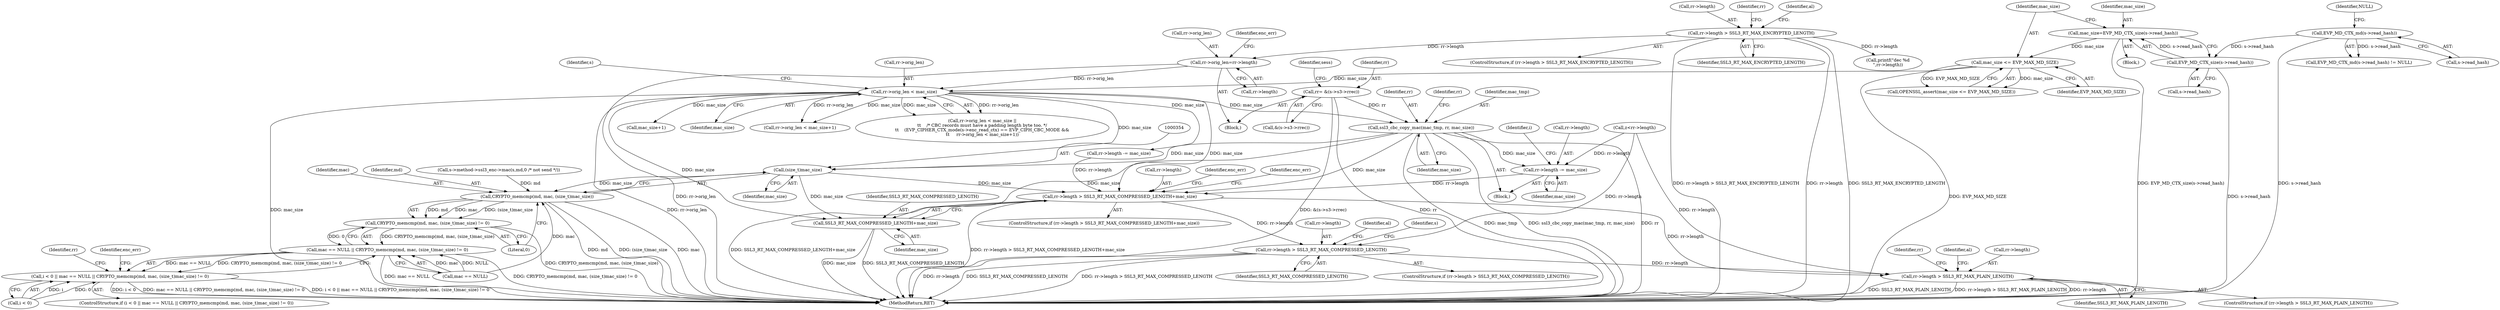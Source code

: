digraph "0_openssl_103b171d8fc282ef435f8de9afbf7782e312961f_2@API" {
"1000308" [label="(Call,ssl3_cbc_copy_mac(mac_tmp, rr, mac_size))"];
"1000128" [label="(Call,rr= &(s->s3->rrec))"];
"1000270" [label="(Call,rr->orig_len < mac_size)"];
"1000172" [label="(Call,rr->orig_len=rr->length)"];
"1000152" [label="(Call,rr->length > SSL3_RT_MAX_ENCRYPTED_LENGTH)"];
"1000265" [label="(Call,mac_size <= EVP_MAX_MD_SIZE)"];
"1000258" [label="(Call,mac_size=EVP_MD_CTX_size(s->read_hash))"];
"1000260" [label="(Call,EVP_MD_CTX_size(s->read_hash))"];
"1000247" [label="(Call,EVP_MD_CTX_md(s->read_hash))"];
"1000312" [label="(Call,rr->length -= mac_size)"];
"1000362" [label="(Call,rr->length > SSL3_RT_MAX_COMPRESSED_LENGTH+mac_size)"];
"1000397" [label="(Call,rr->length > SSL3_RT_MAX_COMPRESSED_LENGTH)"];
"1000423" [label="(Call,rr->length > SSL3_RT_MAX_PLAIN_LENGTH)"];
"1000353" [label="(Call,(size_t)mac_size)"];
"1000350" [label="(Call,CRYPTO_memcmp(md, mac, (size_t)mac_size))"];
"1000349" [label="(Call,CRYPTO_memcmp(md, mac, (size_t)mac_size) != 0)"];
"1000345" [label="(Call,mac == NULL || CRYPTO_memcmp(md, mac, (size_t)mac_size) != 0)"];
"1000341" [label="(Call,i < 0 || mac == NULL || CRYPTO_memcmp(md, mac, (size_t)mac_size) != 0)"];
"1000366" [label="(Call,SSL3_RT_MAX_COMPRESSED_LENGTH+mac_size)"];
"1000173" [label="(Call,rr->orig_len)"];
"1000430" [label="(Identifier,al)"];
"1000404" [label="(Identifier,al)"];
"1000345" [label="(Call,mac == NULL || CRYPTO_memcmp(md, mac, (size_t)mac_size) != 0)"];
"1000310" [label="(Identifier,rr)"];
"1000396" [label="(ControlStructure,if (rr->length > SSL3_RT_MAX_COMPRESSED_LENGTH))"];
"1000456" [label="(MethodReturn,RET)"];
"1000200" [label="(Call,printf(\"dec %d\n\",rr->length))"];
"1000341" [label="(Call,i < 0 || mac == NULL || CRYPTO_memcmp(md, mac, (size_t)mac_size) != 0)"];
"1000128" [label="(Call,rr= &(s->s3->rrec))"];
"1000269" [label="(Call,rr->orig_len < mac_size ||\n\t\t    /* CBC records must have a padding length byte too. */\n\t\t    (EVP_CIPHER_CTX_mode(s->enc_read_ctx) == EVP_CIPH_CBC_MODE &&\n\t\t     rr->orig_len < mac_size+1))"];
"1000316" [label="(Identifier,mac_size)"];
"1000401" [label="(Identifier,SSL3_RT_MAX_COMPRESSED_LENGTH)"];
"1000258" [label="(Call,mac_size=EVP_MD_CTX_size(s->read_hash))"];
"1000120" [label="(Block,)"];
"1000356" [label="(Literal,0)"];
"1000397" [label="(Call,rr->length > SSL3_RT_MAX_COMPRESSED_LENGTH)"];
"1000267" [label="(Identifier,EVP_MAX_MD_SIZE)"];
"1000367" [label="(Identifier,SSL3_RT_MAX_COMPRESSED_LENGTH)"];
"1000266" [label="(Identifier,mac_size)"];
"1000413" [label="(Identifier,s)"];
"1000159" [label="(Identifier,al)"];
"1000363" [label="(Call,rr->length)"];
"1000349" [label="(Call,CRYPTO_memcmp(md, mac, (size_t)mac_size) != 0)"];
"1000270" [label="(Call,rr->orig_len < mac_size)"];
"1000251" [label="(Identifier,NULL)"];
"1000314" [label="(Identifier,rr)"];
"1000152" [label="(Call,rr->length > SSL3_RT_MAX_ENCRYPTED_LENGTH)"];
"1000130" [label="(Call,&(s->s3->rrec))"];
"1000264" [label="(Call,OPENSSL_assert(mac_size <= EVP_MAX_MD_SIZE))"];
"1000309" [label="(Identifier,mac_tmp)"];
"1000370" [label="(Identifier,enc_err)"];
"1000304" [label="(Block,)"];
"1000286" [label="(Call,mac_size+1)"];
"1000424" [label="(Call,rr->length)"];
"1000156" [label="(Identifier,SSL3_RT_MAX_ENCRYPTED_LENGTH)"];
"1000375" [label="(Identifier,enc_err)"];
"1000353" [label="(Call,(size_t)mac_size)"];
"1000368" [label="(Identifier,mac_size)"];
"1000352" [label="(Identifier,mac)"];
"1000313" [label="(Call,rr->length)"];
"1000361" [label="(ControlStructure,if (rr->length > SSL3_RT_MAX_COMPRESSED_LENGTH+mac_size))"];
"1000151" [label="(ControlStructure,if (rr->length > SSL3_RT_MAX_ENCRYPTED_LENGTH))"];
"1000335" [label="(Identifier,i)"];
"1000319" [label="(Call,rr->length -= mac_size)"];
"1000346" [label="(Call,mac == NULL)"];
"1000260" [label="(Call,EVP_MD_CTX_size(s->read_hash))"];
"1000366" [label="(Call,SSL3_RT_MAX_COMPRESSED_LENGTH+mac_size)"];
"1000153" [label="(Call,rr->length)"];
"1000274" [label="(Identifier,mac_size)"];
"1000362" [label="(Call,rr->length > SSL3_RT_MAX_COMPRESSED_LENGTH+mac_size)"];
"1000246" [label="(Call,EVP_MD_CTX_md(s->read_hash) != NULL)"];
"1000427" [label="(Identifier,SSL3_RT_MAX_PLAIN_LENGTH)"];
"1000265" [label="(Call,mac_size <= EVP_MAX_MD_SIZE)"];
"1000350" [label="(Call,CRYPTO_memcmp(md, mac, (size_t)mac_size))"];
"1000355" [label="(Identifier,mac_size)"];
"1000308" [label="(Call,ssl3_cbc_copy_mac(mac_tmp, rr, mac_size))"];
"1000172" [label="(Call,rr->orig_len=rr->length)"];
"1000351" [label="(Identifier,md)"];
"1000167" [label="(Identifier,rr)"];
"1000247" [label="(Call,EVP_MD_CTX_md(s->read_hash))"];
"1000340" [label="(ControlStructure,if (i < 0 || mac == NULL || CRYPTO_memcmp(md, mac, (size_t)mac_size) != 0))"];
"1000423" [label="(Call,rr->length > SSL3_RT_MAX_PLAIN_LENGTH)"];
"1000180" [label="(Identifier,enc_err)"];
"1000248" [label="(Call,s->read_hash)"];
"1000422" [label="(ControlStructure,if (rr->length > SSL3_RT_MAX_PLAIN_LENGTH))"];
"1000137" [label="(Identifier,sess)"];
"1000271" [label="(Call,rr->orig_len)"];
"1000312" [label="(Call,rr->length -= mac_size)"];
"1000336" [label="(Call,s->method->ssl3_enc->mac(s,md,0 /* not send */))"];
"1000282" [label="(Call,rr->orig_len < mac_size+1)"];
"1000342" [label="(Call,i < 0)"];
"1000438" [label="(Identifier,rr)"];
"1000364" [label="(Identifier,rr)"];
"1000279" [label="(Identifier,s)"];
"1000176" [label="(Call,rr->length)"];
"1000261" [label="(Call,s->read_hash)"];
"1000398" [label="(Call,rr->length)"];
"1000252" [label="(Block,)"];
"1000129" [label="(Identifier,rr)"];
"1000211" [label="(Call,z<rr->length)"];
"1000311" [label="(Identifier,mac_size)"];
"1000259" [label="(Identifier,mac_size)"];
"1000358" [label="(Identifier,enc_err)"];
"1000308" -> "1000304"  [label="AST: "];
"1000308" -> "1000311"  [label="CFG: "];
"1000309" -> "1000308"  [label="AST: "];
"1000310" -> "1000308"  [label="AST: "];
"1000311" -> "1000308"  [label="AST: "];
"1000314" -> "1000308"  [label="CFG: "];
"1000308" -> "1000456"  [label="DDG: rr"];
"1000308" -> "1000456"  [label="DDG: mac_tmp"];
"1000308" -> "1000456"  [label="DDG: ssl3_cbc_copy_mac(mac_tmp, rr, mac_size)"];
"1000128" -> "1000308"  [label="DDG: rr"];
"1000270" -> "1000308"  [label="DDG: mac_size"];
"1000308" -> "1000312"  [label="DDG: mac_size"];
"1000308" -> "1000353"  [label="DDG: mac_size"];
"1000308" -> "1000362"  [label="DDG: mac_size"];
"1000308" -> "1000366"  [label="DDG: mac_size"];
"1000128" -> "1000120"  [label="AST: "];
"1000128" -> "1000130"  [label="CFG: "];
"1000129" -> "1000128"  [label="AST: "];
"1000130" -> "1000128"  [label="AST: "];
"1000137" -> "1000128"  [label="CFG: "];
"1000128" -> "1000456"  [label="DDG: &(s->s3->rrec)"];
"1000128" -> "1000456"  [label="DDG: rr"];
"1000270" -> "1000269"  [label="AST: "];
"1000270" -> "1000274"  [label="CFG: "];
"1000271" -> "1000270"  [label="AST: "];
"1000274" -> "1000270"  [label="AST: "];
"1000279" -> "1000270"  [label="CFG: "];
"1000269" -> "1000270"  [label="CFG: "];
"1000270" -> "1000456"  [label="DDG: mac_size"];
"1000270" -> "1000456"  [label="DDG: rr->orig_len"];
"1000270" -> "1000269"  [label="DDG: rr->orig_len"];
"1000270" -> "1000269"  [label="DDG: mac_size"];
"1000172" -> "1000270"  [label="DDG: rr->orig_len"];
"1000265" -> "1000270"  [label="DDG: mac_size"];
"1000270" -> "1000282"  [label="DDG: rr->orig_len"];
"1000270" -> "1000282"  [label="DDG: mac_size"];
"1000270" -> "1000286"  [label="DDG: mac_size"];
"1000270" -> "1000319"  [label="DDG: mac_size"];
"1000270" -> "1000353"  [label="DDG: mac_size"];
"1000270" -> "1000362"  [label="DDG: mac_size"];
"1000270" -> "1000366"  [label="DDG: mac_size"];
"1000172" -> "1000120"  [label="AST: "];
"1000172" -> "1000176"  [label="CFG: "];
"1000173" -> "1000172"  [label="AST: "];
"1000176" -> "1000172"  [label="AST: "];
"1000180" -> "1000172"  [label="CFG: "];
"1000172" -> "1000456"  [label="DDG: rr->orig_len"];
"1000152" -> "1000172"  [label="DDG: rr->length"];
"1000152" -> "1000151"  [label="AST: "];
"1000152" -> "1000156"  [label="CFG: "];
"1000153" -> "1000152"  [label="AST: "];
"1000156" -> "1000152"  [label="AST: "];
"1000159" -> "1000152"  [label="CFG: "];
"1000167" -> "1000152"  [label="CFG: "];
"1000152" -> "1000456"  [label="DDG: rr->length > SSL3_RT_MAX_ENCRYPTED_LENGTH"];
"1000152" -> "1000456"  [label="DDG: rr->length"];
"1000152" -> "1000456"  [label="DDG: SSL3_RT_MAX_ENCRYPTED_LENGTH"];
"1000152" -> "1000200"  [label="DDG: rr->length"];
"1000265" -> "1000264"  [label="AST: "];
"1000265" -> "1000267"  [label="CFG: "];
"1000266" -> "1000265"  [label="AST: "];
"1000267" -> "1000265"  [label="AST: "];
"1000264" -> "1000265"  [label="CFG: "];
"1000265" -> "1000456"  [label="DDG: EVP_MAX_MD_SIZE"];
"1000265" -> "1000264"  [label="DDG: mac_size"];
"1000265" -> "1000264"  [label="DDG: EVP_MAX_MD_SIZE"];
"1000258" -> "1000265"  [label="DDG: mac_size"];
"1000258" -> "1000252"  [label="AST: "];
"1000258" -> "1000260"  [label="CFG: "];
"1000259" -> "1000258"  [label="AST: "];
"1000260" -> "1000258"  [label="AST: "];
"1000266" -> "1000258"  [label="CFG: "];
"1000258" -> "1000456"  [label="DDG: EVP_MD_CTX_size(s->read_hash)"];
"1000260" -> "1000258"  [label="DDG: s->read_hash"];
"1000260" -> "1000261"  [label="CFG: "];
"1000261" -> "1000260"  [label="AST: "];
"1000260" -> "1000456"  [label="DDG: s->read_hash"];
"1000247" -> "1000260"  [label="DDG: s->read_hash"];
"1000247" -> "1000246"  [label="AST: "];
"1000247" -> "1000248"  [label="CFG: "];
"1000248" -> "1000247"  [label="AST: "];
"1000251" -> "1000247"  [label="CFG: "];
"1000247" -> "1000456"  [label="DDG: s->read_hash"];
"1000247" -> "1000246"  [label="DDG: s->read_hash"];
"1000312" -> "1000304"  [label="AST: "];
"1000312" -> "1000316"  [label="CFG: "];
"1000313" -> "1000312"  [label="AST: "];
"1000316" -> "1000312"  [label="AST: "];
"1000335" -> "1000312"  [label="CFG: "];
"1000211" -> "1000312"  [label="DDG: rr->length"];
"1000312" -> "1000362"  [label="DDG: rr->length"];
"1000362" -> "1000361"  [label="AST: "];
"1000362" -> "1000366"  [label="CFG: "];
"1000363" -> "1000362"  [label="AST: "];
"1000366" -> "1000362"  [label="AST: "];
"1000370" -> "1000362"  [label="CFG: "];
"1000375" -> "1000362"  [label="CFG: "];
"1000362" -> "1000456"  [label="DDG: SSL3_RT_MAX_COMPRESSED_LENGTH+mac_size"];
"1000362" -> "1000456"  [label="DDG: rr->length > SSL3_RT_MAX_COMPRESSED_LENGTH+mac_size"];
"1000319" -> "1000362"  [label="DDG: rr->length"];
"1000353" -> "1000362"  [label="DDG: mac_size"];
"1000362" -> "1000397"  [label="DDG: rr->length"];
"1000362" -> "1000423"  [label="DDG: rr->length"];
"1000397" -> "1000396"  [label="AST: "];
"1000397" -> "1000401"  [label="CFG: "];
"1000398" -> "1000397"  [label="AST: "];
"1000401" -> "1000397"  [label="AST: "];
"1000404" -> "1000397"  [label="CFG: "];
"1000413" -> "1000397"  [label="CFG: "];
"1000397" -> "1000456"  [label="DDG: rr->length > SSL3_RT_MAX_COMPRESSED_LENGTH"];
"1000397" -> "1000456"  [label="DDG: rr->length"];
"1000397" -> "1000456"  [label="DDG: SSL3_RT_MAX_COMPRESSED_LENGTH"];
"1000211" -> "1000397"  [label="DDG: rr->length"];
"1000397" -> "1000423"  [label="DDG: rr->length"];
"1000423" -> "1000422"  [label="AST: "];
"1000423" -> "1000427"  [label="CFG: "];
"1000424" -> "1000423"  [label="AST: "];
"1000427" -> "1000423"  [label="AST: "];
"1000430" -> "1000423"  [label="CFG: "];
"1000438" -> "1000423"  [label="CFG: "];
"1000423" -> "1000456"  [label="DDG: SSL3_RT_MAX_PLAIN_LENGTH"];
"1000423" -> "1000456"  [label="DDG: rr->length > SSL3_RT_MAX_PLAIN_LENGTH"];
"1000423" -> "1000456"  [label="DDG: rr->length"];
"1000211" -> "1000423"  [label="DDG: rr->length"];
"1000353" -> "1000350"  [label="AST: "];
"1000353" -> "1000355"  [label="CFG: "];
"1000354" -> "1000353"  [label="AST: "];
"1000355" -> "1000353"  [label="AST: "];
"1000350" -> "1000353"  [label="CFG: "];
"1000353" -> "1000350"  [label="DDG: mac_size"];
"1000353" -> "1000366"  [label="DDG: mac_size"];
"1000350" -> "1000349"  [label="AST: "];
"1000351" -> "1000350"  [label="AST: "];
"1000352" -> "1000350"  [label="AST: "];
"1000356" -> "1000350"  [label="CFG: "];
"1000350" -> "1000456"  [label="DDG: md"];
"1000350" -> "1000456"  [label="DDG: (size_t)mac_size"];
"1000350" -> "1000456"  [label="DDG: mac"];
"1000350" -> "1000349"  [label="DDG: md"];
"1000350" -> "1000349"  [label="DDG: mac"];
"1000350" -> "1000349"  [label="DDG: (size_t)mac_size"];
"1000336" -> "1000350"  [label="DDG: md"];
"1000346" -> "1000350"  [label="DDG: mac"];
"1000349" -> "1000345"  [label="AST: "];
"1000349" -> "1000356"  [label="CFG: "];
"1000356" -> "1000349"  [label="AST: "];
"1000345" -> "1000349"  [label="CFG: "];
"1000349" -> "1000456"  [label="DDG: CRYPTO_memcmp(md, mac, (size_t)mac_size)"];
"1000349" -> "1000345"  [label="DDG: CRYPTO_memcmp(md, mac, (size_t)mac_size)"];
"1000349" -> "1000345"  [label="DDG: 0"];
"1000345" -> "1000341"  [label="AST: "];
"1000345" -> "1000346"  [label="CFG: "];
"1000346" -> "1000345"  [label="AST: "];
"1000341" -> "1000345"  [label="CFG: "];
"1000345" -> "1000456"  [label="DDG: CRYPTO_memcmp(md, mac, (size_t)mac_size) != 0"];
"1000345" -> "1000456"  [label="DDG: mac == NULL"];
"1000345" -> "1000341"  [label="DDG: mac == NULL"];
"1000345" -> "1000341"  [label="DDG: CRYPTO_memcmp(md, mac, (size_t)mac_size) != 0"];
"1000346" -> "1000345"  [label="DDG: mac"];
"1000346" -> "1000345"  [label="DDG: NULL"];
"1000341" -> "1000340"  [label="AST: "];
"1000341" -> "1000342"  [label="CFG: "];
"1000342" -> "1000341"  [label="AST: "];
"1000358" -> "1000341"  [label="CFG: "];
"1000364" -> "1000341"  [label="CFG: "];
"1000341" -> "1000456"  [label="DDG: i < 0"];
"1000341" -> "1000456"  [label="DDG: mac == NULL || CRYPTO_memcmp(md, mac, (size_t)mac_size) != 0"];
"1000341" -> "1000456"  [label="DDG: i < 0 || mac == NULL || CRYPTO_memcmp(md, mac, (size_t)mac_size) != 0"];
"1000342" -> "1000341"  [label="DDG: i"];
"1000342" -> "1000341"  [label="DDG: 0"];
"1000366" -> "1000368"  [label="CFG: "];
"1000367" -> "1000366"  [label="AST: "];
"1000368" -> "1000366"  [label="AST: "];
"1000366" -> "1000456"  [label="DDG: mac_size"];
"1000366" -> "1000456"  [label="DDG: SSL3_RT_MAX_COMPRESSED_LENGTH"];
}
